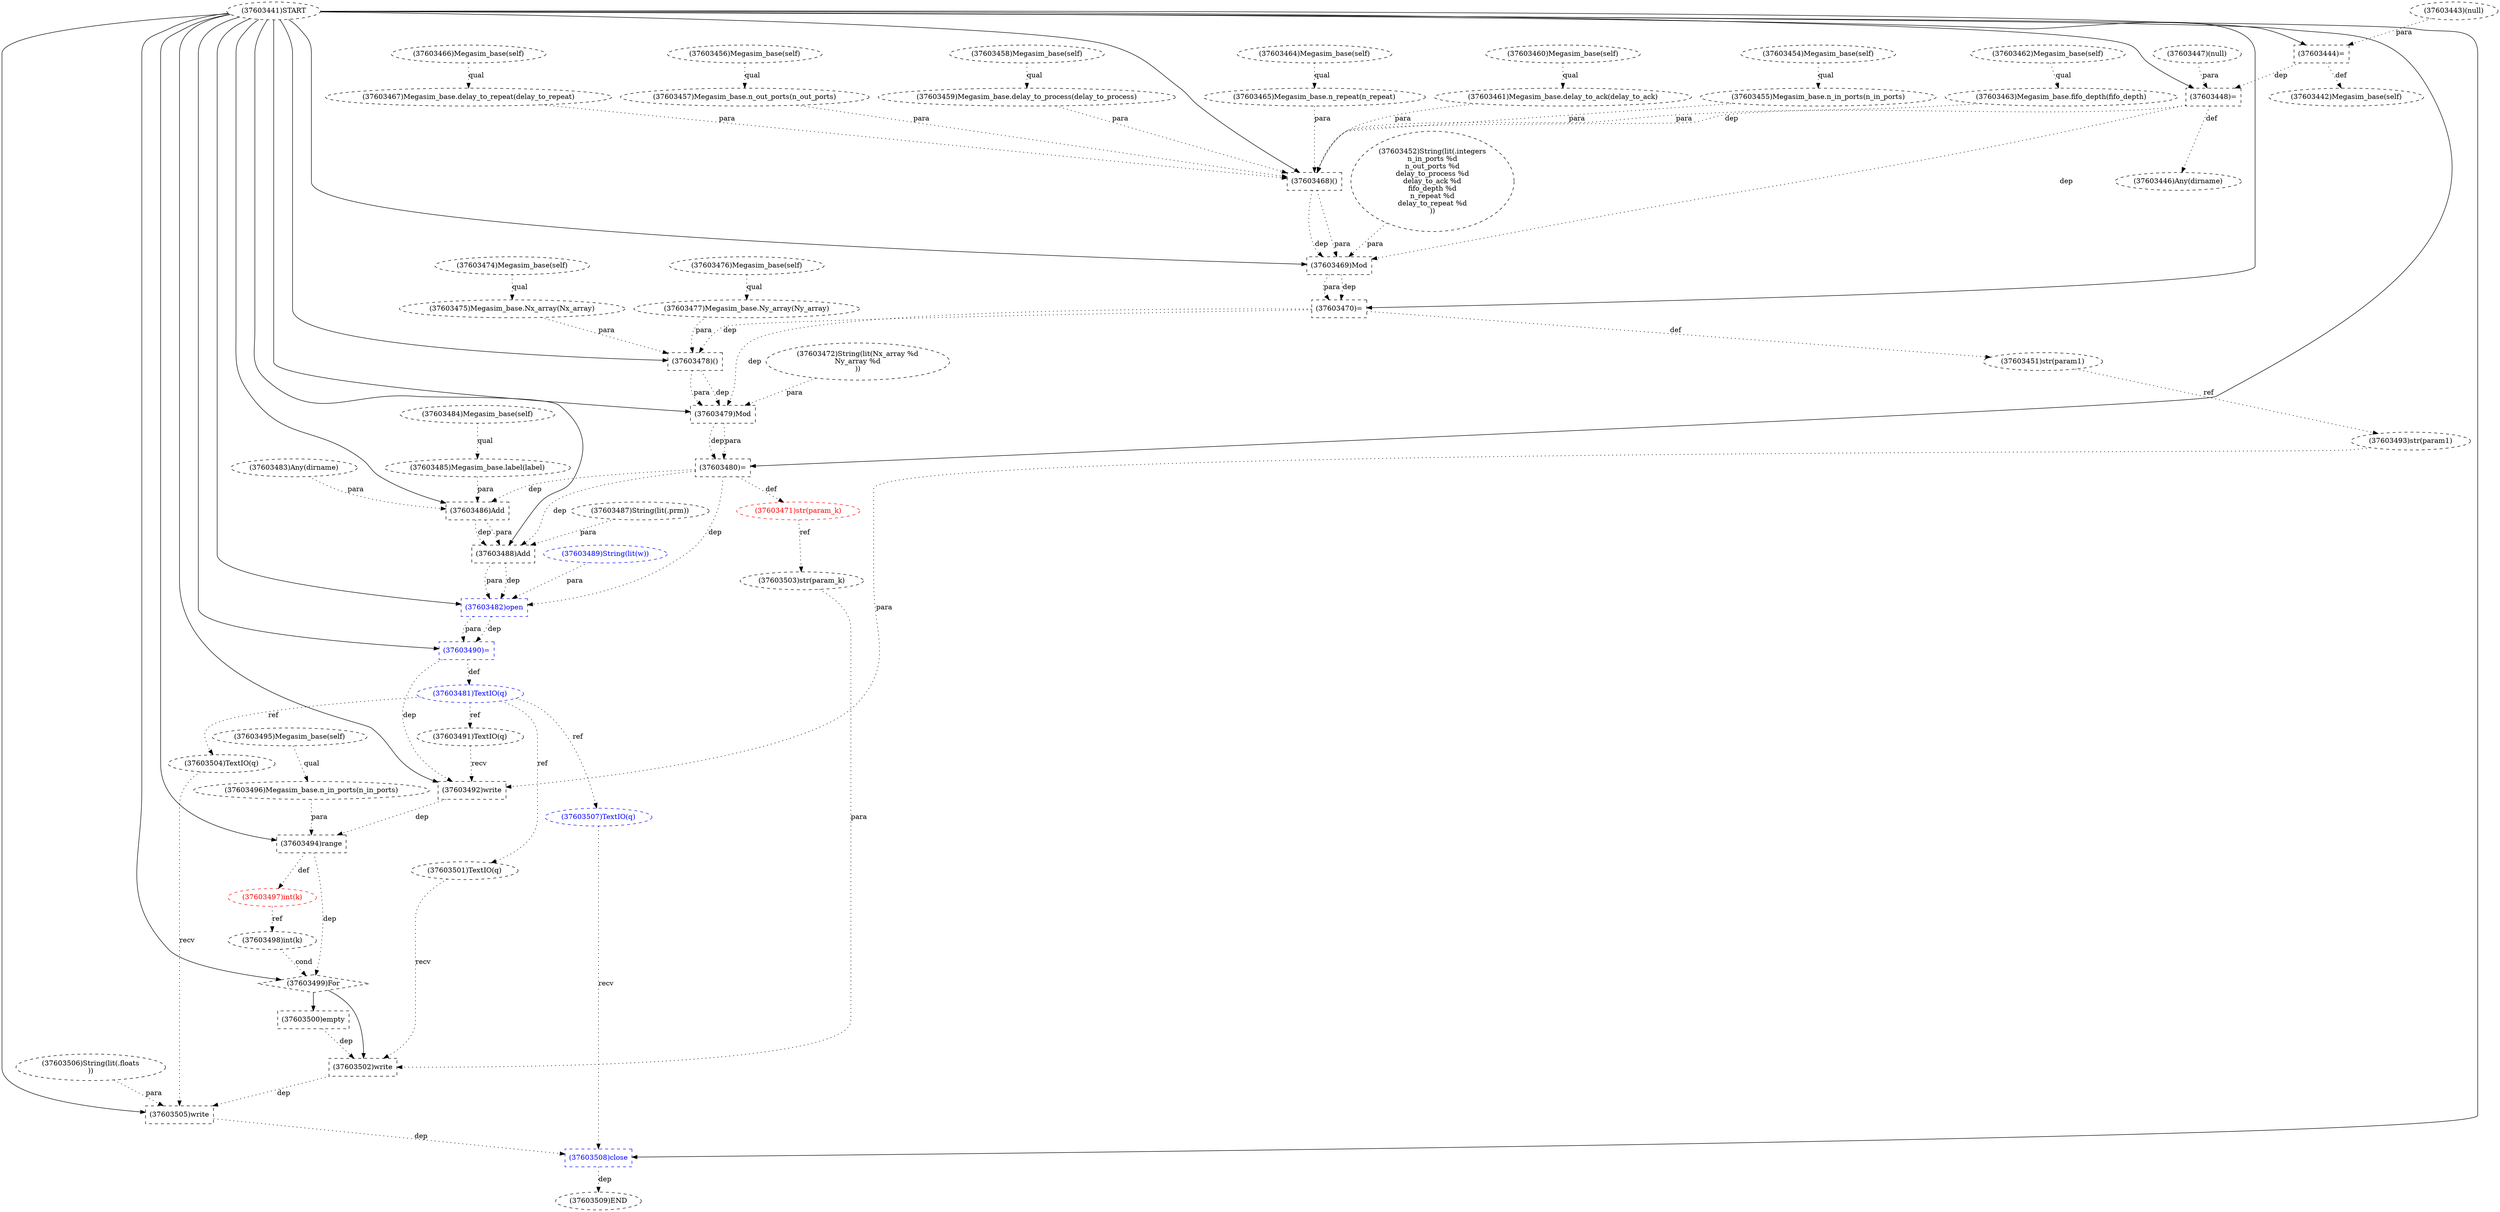 digraph G {
1 [label="(37603444)=" shape=box style=dashed]
2 [label="(37603459)Megasim_base.delay_to_process(delay_to_process)" shape=ellipse style=dashed]
3 [label="(37603494)range" shape=box style=dashed]
4 [label="(37603465)Megasim_base.n_repeat(n_repeat)" shape=ellipse style=dashed]
5 [label="(37603461)Megasim_base.delay_to_ack(delay_to_ack)" shape=ellipse style=dashed]
6 [label="(37603455)Megasim_base.n_in_ports(n_in_ports)" shape=ellipse style=dashed]
7 [label="(37603499)For" shape=diamond style=dashed]
8 [label="(37603504)TextIO(q)" shape=ellipse style=dashed]
9 [label="(37603503)str(param_k)" shape=ellipse style=dashed]
10 [label="(37603496)Megasim_base.n_in_ports(n_in_ports)" shape=ellipse style=dashed]
11 [label="(37603442)Megasim_base(self)" shape=ellipse style=dashed]
12 [label="(37603470)=" shape=box style=dashed]
13 [label="(37603509)END" style=dashed]
14 [label="(37603500)empty" shape=box style=dashed]
15 [label="(37603462)Megasim_base(self)" shape=ellipse style=dashed]
16 [label="(37603475)Megasim_base.Nx_array(Nx_array)" shape=ellipse style=dashed]
17 [label="(37603481)TextIO(q)" shape=ellipse style=dashed color=blue fontcolor=blue]
18 [label="(37603484)Megasim_base(self)" shape=ellipse style=dashed]
19 [label="(37603489)String(lit(w))" shape=ellipse style=dashed color=blue fontcolor=blue]
20 [label="(37603468)()" shape=box style=dashed]
21 [label="(37603487)String(lit(.prm))" shape=ellipse style=dashed]
22 [label="(37603488)Add" shape=box style=dashed]
23 [label="(37603443)(null)" shape=ellipse style=dashed]
24 [label="(37603452)String(lit(.integers
n_in_ports %d
n_out_ports %d
delay_to_process %d
delay_to_ack %d
fifo_depth %d
n_repeat %d
delay_to_repeat %d
))" shape=ellipse style=dashed]
25 [label="(37603497)int(k)" shape=ellipse style=dashed color=red fontcolor=red]
26 [label="(37603463)Megasim_base.fifo_depth(fifo_depth)" shape=ellipse style=dashed]
27 [label="(37603508)close" shape=box style=dashed color=blue fontcolor=blue]
28 [label="(37603469)Mod" shape=box style=dashed]
29 [label="(37603477)Megasim_base.Ny_array(Ny_array)" shape=ellipse style=dashed]
30 [label="(37603493)str(param1)" shape=ellipse style=dashed]
31 [label="(37603490)=" shape=box style=dashed color=blue fontcolor=blue]
32 [label="(37603502)write" shape=box style=dashed]
33 [label="(37603464)Megasim_base(self)" shape=ellipse style=dashed]
34 [label="(37603467)Megasim_base.delay_to_repeat(delay_to_repeat)" shape=ellipse style=dashed]
35 [label="(37603498)int(k)" shape=ellipse style=dashed]
36 [label="(37603458)Megasim_base(self)" shape=ellipse style=dashed]
37 [label="(37603505)write" shape=box style=dashed]
38 [label="(37603466)Megasim_base(self)" shape=ellipse style=dashed]
39 [label="(37603501)TextIO(q)" shape=ellipse style=dashed]
40 [label="(37603485)Megasim_base.label(label)" shape=ellipse style=dashed]
41 [label="(37603495)Megasim_base(self)" shape=ellipse style=dashed]
42 [label="(37603456)Megasim_base(self)" shape=ellipse style=dashed]
43 [label="(37603454)Megasim_base(self)" shape=ellipse style=dashed]
44 [label="(37603476)Megasim_base(self)" shape=ellipse style=dashed]
45 [label="(37603480)=" shape=box style=dashed]
46 [label="(37603492)write" shape=box style=dashed]
47 [label="(37603482)open" shape=box style=dashed color=blue fontcolor=blue]
48 [label="(37603491)TextIO(q)" shape=ellipse style=dashed]
49 [label="(37603471)str(param_k)" shape=ellipse style=dashed color=red fontcolor=red]
50 [label="(37603483)Any(dirname)" shape=ellipse style=dashed]
51 [label="(37603448)=" shape=box style=dashed]
52 [label="(37603460)Megasim_base(self)" shape=ellipse style=dashed]
53 [label="(37603507)TextIO(q)" shape=ellipse style=dashed color=blue fontcolor=blue]
54 [label="(37603441)START" style=dashed]
55 [label="(37603474)Megasim_base(self)" shape=ellipse style=dashed]
56 [label="(37603447)(null)" shape=ellipse style=dashed]
57 [label="(37603446)Any(dirname)" shape=ellipse style=dashed]
58 [label="(37603506)String(lit(.floats
))" shape=ellipse style=dashed]
59 [label="(37603479)Mod" shape=box style=dashed]
60 [label="(37603486)Add" shape=box style=dashed]
61 [label="(37603457)Megasim_base.n_out_ports(n_out_ports)" shape=ellipse style=dashed]
62 [label="(37603478)()" shape=box style=dashed]
63 [label="(37603451)str(param1)" shape=ellipse style=dashed color=black fontcolor=black]
64 [label="(37603472)String(lit(Nx_array %d
Ny_array %d
))" shape=ellipse style=dashed]
54 -> 1 [label="" style=solid];
23 -> 1 [label="para" style=dotted];
36 -> 2 [label="qual" style=dotted];
54 -> 3 [label="" style=solid];
10 -> 3 [label="para" style=dotted];
46 -> 3 [label="dep" style=dotted];
33 -> 4 [label="qual" style=dotted];
52 -> 5 [label="qual" style=dotted];
43 -> 6 [label="qual" style=dotted];
54 -> 7 [label="" style=solid];
3 -> 7 [label="dep" style=dotted];
35 -> 7 [label="cond" style=dotted];
17 -> 8 [label="ref" style=dotted];
49 -> 9 [label="ref" style=dotted];
41 -> 10 [label="qual" style=dotted];
1 -> 11 [label="def" style=dotted];
54 -> 12 [label="" style=solid];
28 -> 12 [label="dep" style=dotted];
28 -> 12 [label="para" style=dotted];
27 -> 13 [label="dep" style=dotted];
7 -> 14 [label="" style=solid];
55 -> 16 [label="qual" style=dotted];
31 -> 17 [label="def" style=dotted];
54 -> 20 [label="" style=solid];
6 -> 20 [label="para" style=dotted];
61 -> 20 [label="para" style=dotted];
2 -> 20 [label="para" style=dotted];
5 -> 20 [label="para" style=dotted];
26 -> 20 [label="para" style=dotted];
4 -> 20 [label="para" style=dotted];
34 -> 20 [label="para" style=dotted];
51 -> 20 [label="dep" style=dotted];
54 -> 22 [label="" style=solid];
60 -> 22 [label="dep" style=dotted];
60 -> 22 [label="para" style=dotted];
21 -> 22 [label="para" style=dotted];
45 -> 22 [label="dep" style=dotted];
3 -> 25 [label="def" style=dotted];
15 -> 26 [label="qual" style=dotted];
54 -> 27 [label="" style=solid];
53 -> 27 [label="recv" style=dotted];
37 -> 27 [label="dep" style=dotted];
54 -> 28 [label="" style=solid];
24 -> 28 [label="para" style=dotted];
20 -> 28 [label="dep" style=dotted];
20 -> 28 [label="para" style=dotted];
51 -> 28 [label="dep" style=dotted];
44 -> 29 [label="qual" style=dotted];
63 -> 30 [label="ref" style=dotted];
54 -> 31 [label="" style=solid];
47 -> 31 [label="dep" style=dotted];
47 -> 31 [label="para" style=dotted];
7 -> 32 [label="" style=solid];
39 -> 32 [label="recv" style=dotted];
9 -> 32 [label="para" style=dotted];
14 -> 32 [label="dep" style=dotted];
38 -> 34 [label="qual" style=dotted];
25 -> 35 [label="ref" style=dotted];
54 -> 37 [label="" style=solid];
8 -> 37 [label="recv" style=dotted];
58 -> 37 [label="para" style=dotted];
32 -> 37 [label="dep" style=dotted];
17 -> 39 [label="ref" style=dotted];
18 -> 40 [label="qual" style=dotted];
54 -> 45 [label="" style=solid];
59 -> 45 [label="dep" style=dotted];
59 -> 45 [label="para" style=dotted];
54 -> 46 [label="" style=solid];
48 -> 46 [label="recv" style=dotted];
30 -> 46 [label="para" style=dotted];
31 -> 46 [label="dep" style=dotted];
54 -> 47 [label="" style=solid];
22 -> 47 [label="dep" style=dotted];
22 -> 47 [label="para" style=dotted];
19 -> 47 [label="para" style=dotted];
45 -> 47 [label="dep" style=dotted];
17 -> 48 [label="ref" style=dotted];
45 -> 49 [label="def" style=dotted];
54 -> 51 [label="" style=solid];
56 -> 51 [label="para" style=dotted];
1 -> 51 [label="dep" style=dotted];
17 -> 53 [label="ref" style=dotted];
51 -> 57 [label="def" style=dotted];
54 -> 59 [label="" style=solid];
64 -> 59 [label="para" style=dotted];
62 -> 59 [label="dep" style=dotted];
62 -> 59 [label="para" style=dotted];
12 -> 59 [label="dep" style=dotted];
54 -> 60 [label="" style=solid];
50 -> 60 [label="para" style=dotted];
40 -> 60 [label="para" style=dotted];
45 -> 60 [label="dep" style=dotted];
42 -> 61 [label="qual" style=dotted];
54 -> 62 [label="" style=solid];
16 -> 62 [label="para" style=dotted];
29 -> 62 [label="para" style=dotted];
12 -> 62 [label="dep" style=dotted];
12 -> 63 [label="def" style=dotted];
}